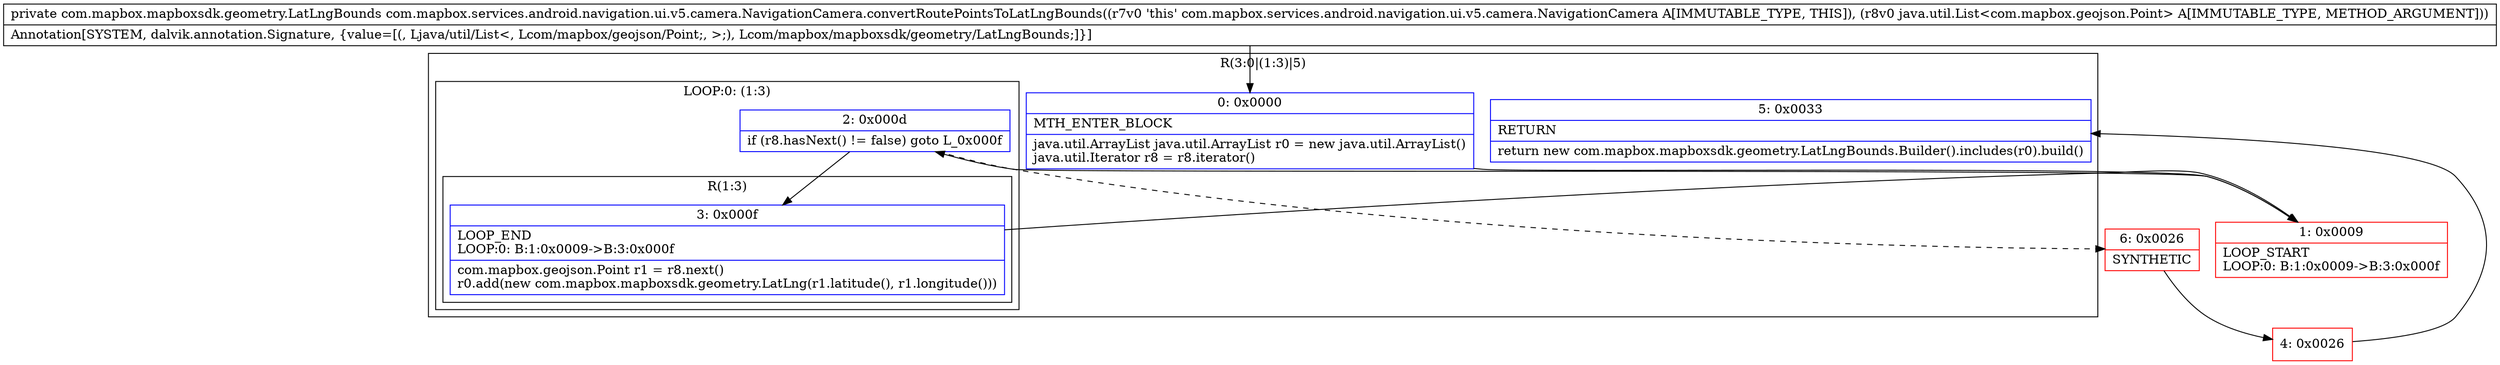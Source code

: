 digraph "CFG forcom.mapbox.services.android.navigation.ui.v5.camera.NavigationCamera.convertRoutePointsToLatLngBounds(Ljava\/util\/List;)Lcom\/mapbox\/mapboxsdk\/geometry\/LatLngBounds;" {
subgraph cluster_Region_282559869 {
label = "R(3:0|(1:3)|5)";
node [shape=record,color=blue];
Node_0 [shape=record,label="{0\:\ 0x0000|MTH_ENTER_BLOCK\l|java.util.ArrayList java.util.ArrayList r0 = new java.util.ArrayList()\ljava.util.Iterator r8 = r8.iterator()\l}"];
subgraph cluster_LoopRegion_1590316609 {
label = "LOOP:0: (1:3)";
node [shape=record,color=blue];
Node_2 [shape=record,label="{2\:\ 0x000d|if (r8.hasNext() != false) goto L_0x000f\l}"];
subgraph cluster_Region_558795936 {
label = "R(1:3)";
node [shape=record,color=blue];
Node_3 [shape=record,label="{3\:\ 0x000f|LOOP_END\lLOOP:0: B:1:0x0009\-\>B:3:0x000f\l|com.mapbox.geojson.Point r1 = r8.next()\lr0.add(new com.mapbox.mapboxsdk.geometry.LatLng(r1.latitude(), r1.longitude()))\l}"];
}
}
Node_5 [shape=record,label="{5\:\ 0x0033|RETURN\l|return new com.mapbox.mapboxsdk.geometry.LatLngBounds.Builder().includes(r0).build()\l}"];
}
Node_1 [shape=record,color=red,label="{1\:\ 0x0009|LOOP_START\lLOOP:0: B:1:0x0009\-\>B:3:0x000f\l}"];
Node_4 [shape=record,color=red,label="{4\:\ 0x0026}"];
Node_6 [shape=record,color=red,label="{6\:\ 0x0026|SYNTHETIC\l}"];
MethodNode[shape=record,label="{private com.mapbox.mapboxsdk.geometry.LatLngBounds com.mapbox.services.android.navigation.ui.v5.camera.NavigationCamera.convertRoutePointsToLatLngBounds((r7v0 'this' com.mapbox.services.android.navigation.ui.v5.camera.NavigationCamera A[IMMUTABLE_TYPE, THIS]), (r8v0 java.util.List\<com.mapbox.geojson.Point\> A[IMMUTABLE_TYPE, METHOD_ARGUMENT]))  | Annotation[SYSTEM, dalvik.annotation.Signature, \{value=[(, Ljava\/util\/List\<, Lcom\/mapbox\/geojson\/Point;, \>;), Lcom\/mapbox\/mapboxsdk\/geometry\/LatLngBounds;]\}]\l}"];
MethodNode -> Node_0;
Node_0 -> Node_1;
Node_2 -> Node_3;
Node_2 -> Node_6[style=dashed];
Node_3 -> Node_1;
Node_1 -> Node_2;
Node_4 -> Node_5;
Node_6 -> Node_4;
}

